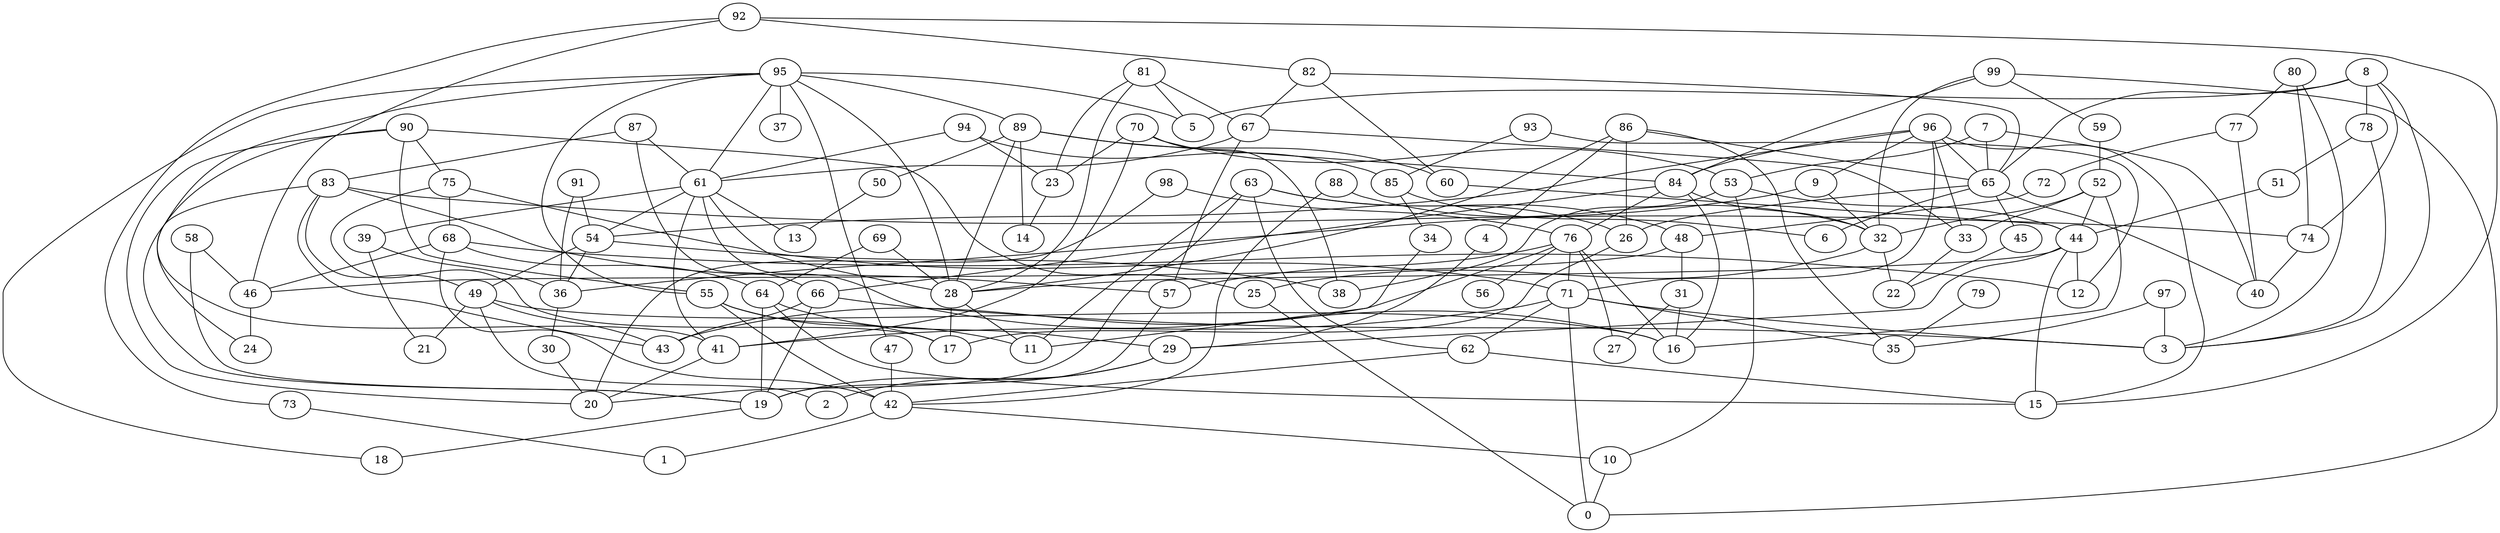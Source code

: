 digraph GG_graph {

subgraph G_graph {
edge [color = black]
"87" -> "61" [dir = none]
"91" -> "54" [dir = none]
"63" -> "48" [dir = none]
"73" -> "1" [dir = none]
"82" -> "65" [dir = none]
"60" -> "44" [dir = none]
"85" -> "6" [dir = none]
"4" -> "29" [dir = none]
"88" -> "32" [dir = none]
"48" -> "31" [dir = none]
"48" -> "46" [dir = none]
"77" -> "72" [dir = none]
"79" -> "35" [dir = none]
"99" -> "0" [dir = none]
"26" -> "17" [dir = none]
"39" -> "21" [dir = none]
"90" -> "24" [dir = none]
"90" -> "75" [dir = none]
"90" -> "25" [dir = none]
"45" -> "22" [dir = none]
"93" -> "85" [dir = none]
"93" -> "12" [dir = none]
"50" -> "13" [dir = none]
"59" -> "52" [dir = none]
"86" -> "4" [dir = none]
"86" -> "65" [dir = none]
"86" -> "28" [dir = none]
"53" -> "10" [dir = none]
"68" -> "64" [dir = none]
"68" -> "42" [dir = none]
"68" -> "12" [dir = none]
"28" -> "17" [dir = none]
"28" -> "11" [dir = none]
"41" -> "20" [dir = none]
"44" -> "15" [dir = none]
"44" -> "12" [dir = none]
"44" -> "28" [dir = none]
"97" -> "3" [dir = none]
"52" -> "16" [dir = none]
"52" -> "44" [dir = none]
"51" -> "44" [dir = none]
"89" -> "14" [dir = none]
"89" -> "50" [dir = none]
"89" -> "84" [dir = none]
"69" -> "28" [dir = none]
"81" -> "67" [dir = none]
"81" -> "28" [dir = none]
"95" -> "18" [dir = none]
"95" -> "47" [dir = none]
"95" -> "37" [dir = none]
"95" -> "89" [dir = none]
"98" -> "76" [dir = none]
"30" -> "20" [dir = none]
"58" -> "46" [dir = none]
"84" -> "32" [dir = none]
"84" -> "76" [dir = none]
"84" -> "66" [dir = none]
"80" -> "77" [dir = none]
"80" -> "3" [dir = none]
"42" -> "1" [dir = none]
"49" -> "2" [dir = none]
"71" -> "35" [dir = none]
"71" -> "62" [dir = none]
"71" -> "0" [dir = none]
"71" -> "3" [dir = none]
"71" -> "41" [dir = none]
"92" -> "46" [dir = none]
"92" -> "15" [dir = none]
"61" -> "54" [dir = none]
"61" -> "39" [dir = none]
"61" -> "41" [dir = none]
"61" -> "28" [dir = none]
"66" -> "19" [dir = none]
"66" -> "3" [dir = none]
"70" -> "23" [dir = none]
"70" -> "38" [dir = none]
"70" -> "53" [dir = none]
"70" -> "41" [dir = none]
"55" -> "11" [dir = none]
"78" -> "51" [dir = none]
"54" -> "36" [dir = none]
"54" -> "49" [dir = none]
"83" -> "74" [dir = none]
"25" -> "0" [dir = none]
"34" -> "11" [dir = none]
"76" -> "56" [dir = none]
"76" -> "27" [dir = none]
"76" -> "43" [dir = none]
"76" -> "57" [dir = none]
"32" -> "22" [dir = none]
"96" -> "9" [dir = none]
"96" -> "33" [dir = none]
"96" -> "84" [dir = none]
"94" -> "23" [dir = none]
"7" -> "53" [dir = none]
"65" -> "40" [dir = none]
"8" -> "74" [dir = none]
"8" -> "5" [dir = none]
"8" -> "3" [dir = none]
"54" -> "38" [dir = none]
"62" -> "42" [dir = none]
"92" -> "82" [dir = none]
"75" -> "68" [dir = none]
"53" -> "44" [dir = none]
"23" -> "14" [dir = none]
"31" -> "16" [dir = none]
"99" -> "32" [dir = none]
"66" -> "43" [dir = none]
"63" -> "26" [dir = none]
"52" -> "33" [dir = none]
"95" -> "55" [dir = none]
"39" -> "36" [dir = none]
"57" -> "19" [dir = none]
"95" -> "61" [dir = none]
"80" -> "74" [dir = none]
"90" -> "55" [dir = none]
"29" -> "19" [dir = none]
"94" -> "85" [dir = none]
"83" -> "49" [dir = none]
"91" -> "36" [dir = none]
"64" -> "15" [dir = none]
"65" -> "45" [dir = none]
"8" -> "78" [dir = none]
"88" -> "42" [dir = none]
"19" -> "18" [dir = none]
"97" -> "35" [dir = none]
"82" -> "60" [dir = none]
"86" -> "35" [dir = none]
"63" -> "62" [dir = none]
"77" -> "40" [dir = none]
"83" -> "43" [dir = none]
"92" -> "73" [dir = none]
"83" -> "57" [dir = none]
"82" -> "67" [dir = none]
"63" -> "20" [dir = none]
"44" -> "29" [dir = none]
"96" -> "54" [dir = none]
"61" -> "13" [dir = none]
"7" -> "40" [dir = none]
"61" -> "16" [dir = none]
"33" -> "22" [dir = none]
"49" -> "43" [dir = none]
"99" -> "84" [dir = none]
"9" -> "32" [dir = none]
"86" -> "26" [dir = none]
"99" -> "59" [dir = none]
"90" -> "20" [dir = none]
"72" -> "48" [dir = none]
"31" -> "27" [dir = none]
"49" -> "21" [dir = none]
"62" -> "15" [dir = none]
"67" -> "57" [dir = none]
"63" -> "11" [dir = none]
"81" -> "23" [dir = none]
"67" -> "61" [dir = none]
"7" -> "65" [dir = none]
"75" -> "17" [dir = none]
"85" -> "34" [dir = none]
"76" -> "16" [dir = none]
"65" -> "26" [dir = none]
"64" -> "29" [dir = none]
"87" -> "83" [dir = none]
"65" -> "6" [dir = none]
"55" -> "17" [dir = none]
"10" -> "0" [dir = none]
"67" -> "33" [dir = none]
"53" -> "38" [dir = none]
"69" -> "64" [dir = none]
"29" -> "2" [dir = none]
"49" -> "16" [dir = none]
"68" -> "46" [dir = none]
"81" -> "5" [dir = none]
"96" -> "71" [dir = none]
"96" -> "15" [dir = none]
"89" -> "60" [dir = none]
"78" -> "3" [dir = none]
"74" -> "40" [dir = none]
"47" -> "42" [dir = none]
"95" -> "41" [dir = none]
"52" -> "32" [dir = none]
"89" -> "28" [dir = none]
"84" -> "16" [dir = none]
"64" -> "19" [dir = none]
"96" -> "65" [dir = none]
"42" -> "10" [dir = none]
"94" -> "61" [dir = none]
"98" -> "20" [dir = none]
"9" -> "36" [dir = none]
"87" -> "66" [dir = none]
"36" -> "30" [dir = none]
"46" -> "24" [dir = none]
"83" -> "19" [dir = none]
"95" -> "28" [dir = none]
"8" -> "65" [dir = none]
"75" -> "71" [dir = none]
"58" -> "19" [dir = none]
"55" -> "42" [dir = none]
"95" -> "5" [dir = none]
"32" -> "25" [dir = none]
"76" -> "71" [dir = none]
}

}
